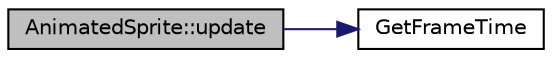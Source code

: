 digraph "AnimatedSprite::update"
{
 // LATEX_PDF_SIZE
  edge [fontname="Helvetica",fontsize="10",labelfontname="Helvetica",labelfontsize="10"];
  node [fontname="Helvetica",fontsize="10",shape=record];
  rankdir="LR";
  Node1 [label="AnimatedSprite::update",height=0.2,width=0.4,color="black", fillcolor="grey75", style="filled", fontcolor="black",tooltip=" "];
  Node1 -> Node2 [color="midnightblue",fontsize="10",style="solid",fontname="Helvetica"];
  Node2 [label="GetFrameTime",height=0.2,width=0.4,color="black", fillcolor="white", style="filled",URL="$raylib_8h.html#a5e8918fbad9c5d1baf78cf96d971ce58",tooltip=" "];
}

